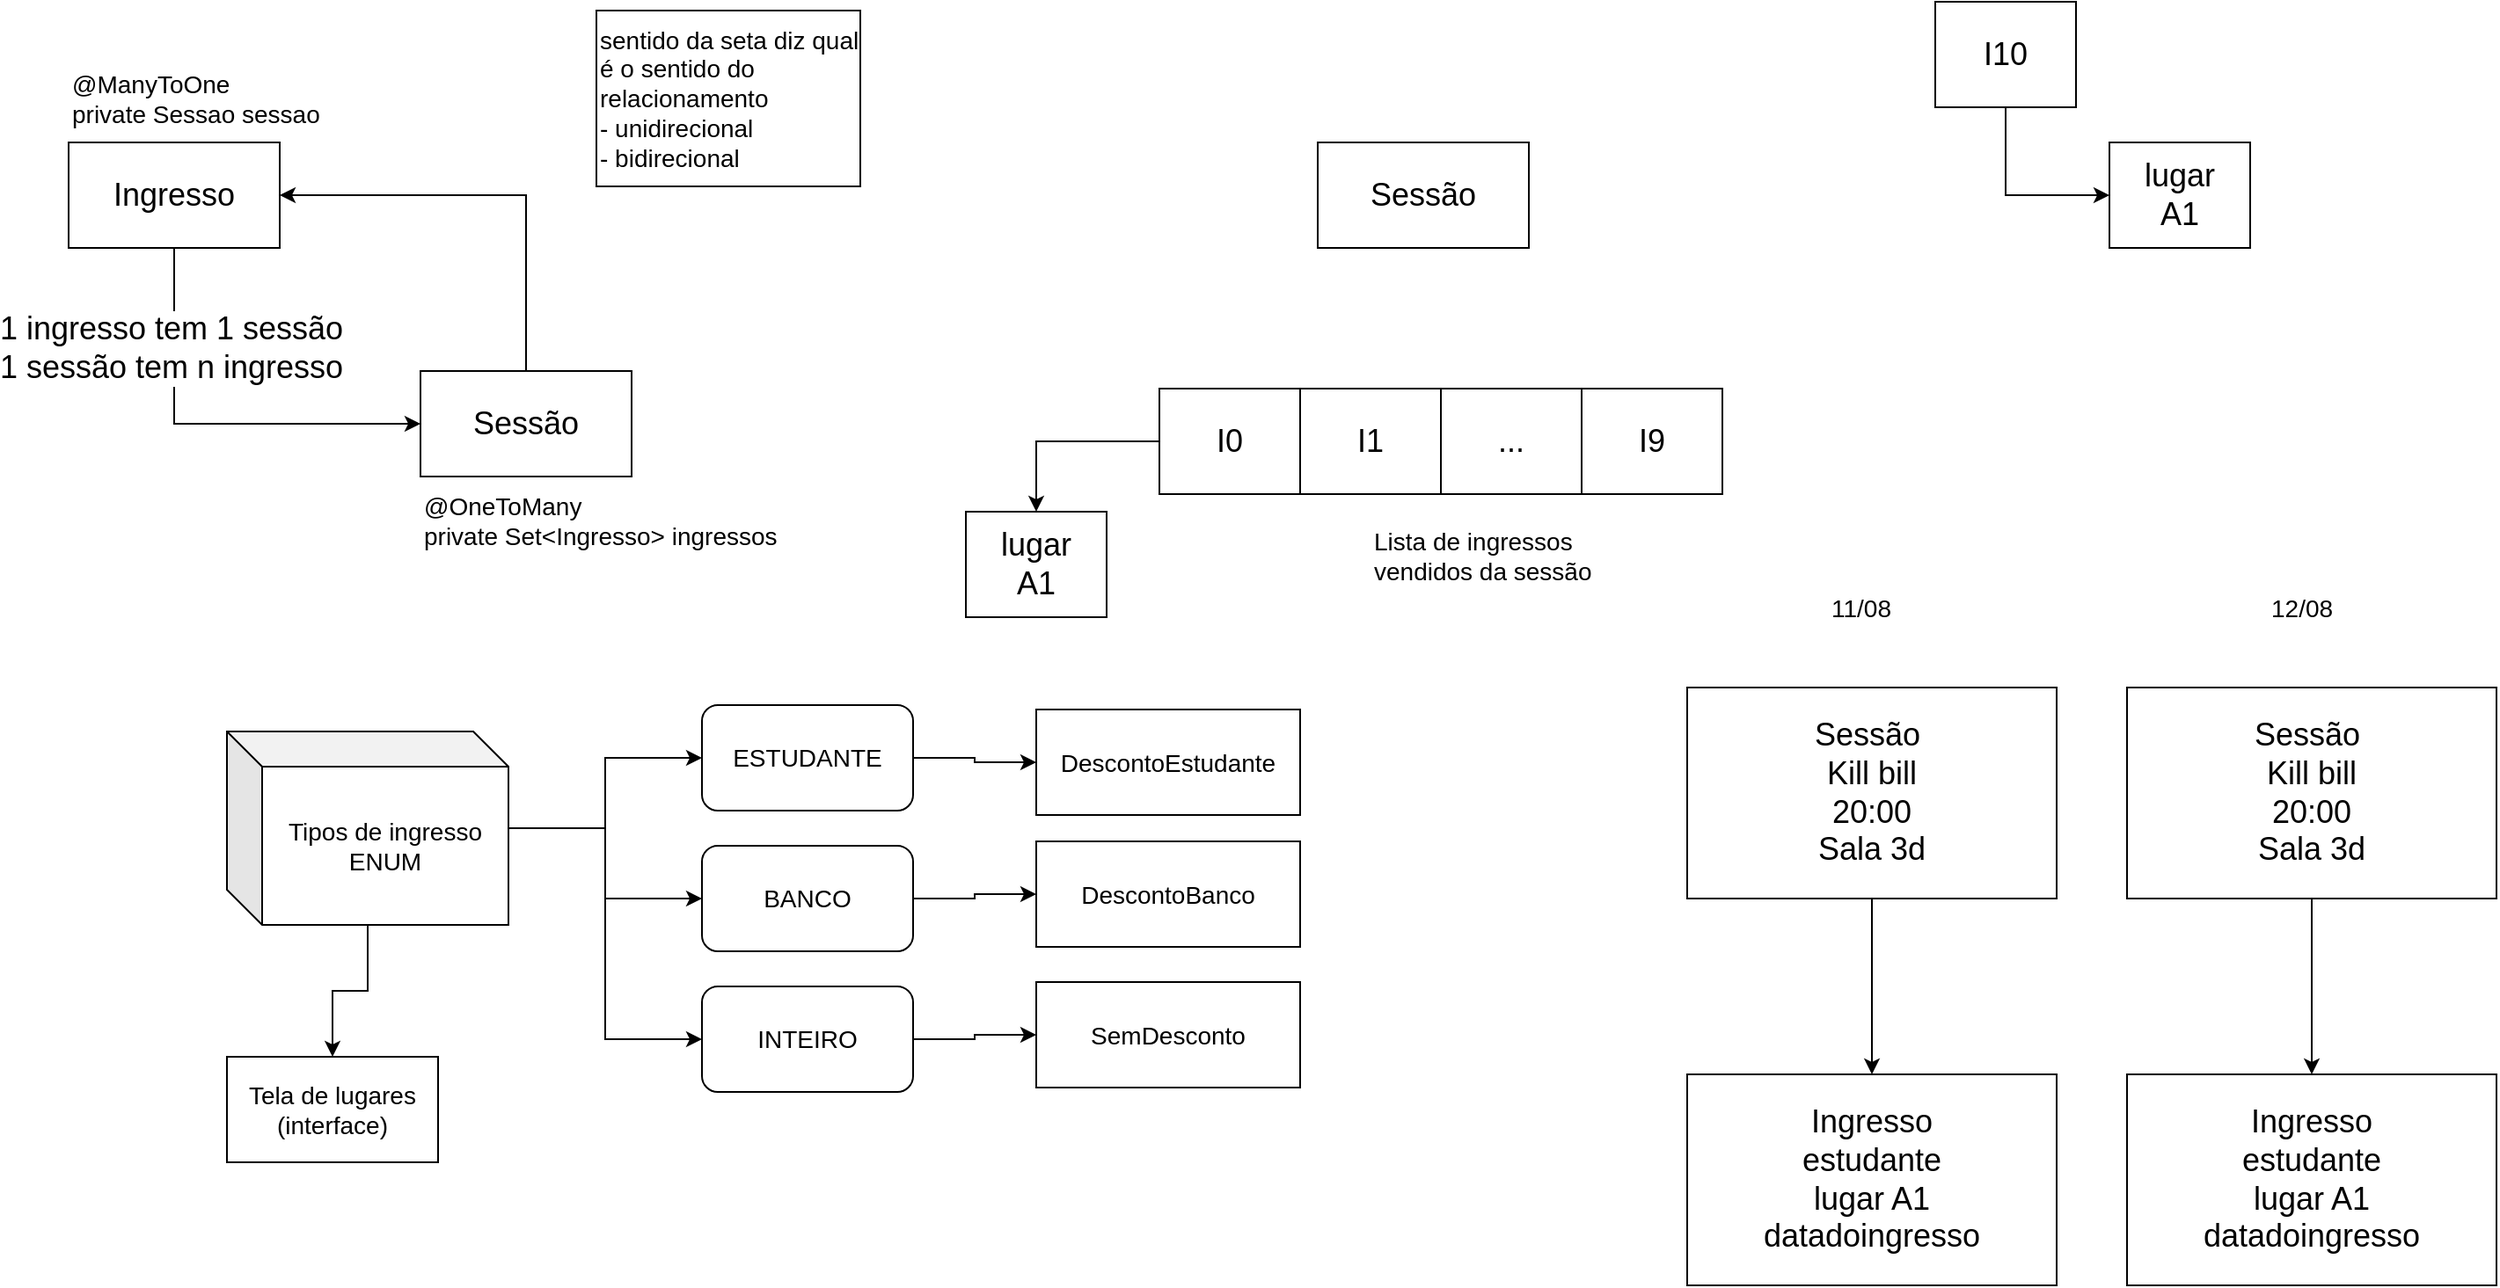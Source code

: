 <mxfile version="13.6.2" type="github">
  <diagram id="fScOhr4uVZmtf7Q8SRzn" name="Página-1">
    <mxGraphModel dx="703" dy="392" grid="1" gridSize="10" guides="1" tooltips="1" connect="1" arrows="1" fold="1" page="1" pageScale="1" pageWidth="827" pageHeight="1169" math="0" shadow="0">
      <root>
        <mxCell id="0" />
        <mxCell id="1" parent="0" />
        <mxCell id="nC3AH79ij9GL4javkzRg-3" style="edgeStyle=orthogonalEdgeStyle;rounded=0;orthogonalLoop=1;jettySize=auto;html=1;entryX=0;entryY=0.5;entryDx=0;entryDy=0;fontSize=18;exitX=0.5;exitY=1;exitDx=0;exitDy=0;" edge="1" parent="1" source="nC3AH79ij9GL4javkzRg-1" target="nC3AH79ij9GL4javkzRg-2">
          <mxGeometry relative="1" as="geometry" />
        </mxCell>
        <mxCell id="nC3AH79ij9GL4javkzRg-4" value="1 ingresso tem 1 sessão&lt;br&gt;1 sessão tem n ingresso" style="edgeLabel;html=1;align=center;verticalAlign=middle;resizable=0;points=[];fontSize=18;" vertex="1" connectable="0" parent="nC3AH79ij9GL4javkzRg-3">
          <mxGeometry x="-0.524" y="-2" relative="1" as="geometry">
            <mxPoint as="offset" />
          </mxGeometry>
        </mxCell>
        <mxCell id="nC3AH79ij9GL4javkzRg-1" value="Ingresso" style="rounded=0;whiteSpace=wrap;html=1;fontSize=18;" vertex="1" parent="1">
          <mxGeometry x="180" y="140" width="120" height="60" as="geometry" />
        </mxCell>
        <mxCell id="nC3AH79ij9GL4javkzRg-6" style="edgeStyle=orthogonalEdgeStyle;rounded=0;orthogonalLoop=1;jettySize=auto;html=1;entryX=1;entryY=0.5;entryDx=0;entryDy=0;endArrow=classic;endFill=1;fontSize=18;" edge="1" parent="1" source="nC3AH79ij9GL4javkzRg-2" target="nC3AH79ij9GL4javkzRg-1">
          <mxGeometry relative="1" as="geometry">
            <Array as="points">
              <mxPoint x="440" y="170" />
            </Array>
          </mxGeometry>
        </mxCell>
        <mxCell id="nC3AH79ij9GL4javkzRg-2" value="Sessão" style="rounded=0;whiteSpace=wrap;html=1;fontSize=18;" vertex="1" parent="1">
          <mxGeometry x="380" y="270" width="120" height="60" as="geometry" />
        </mxCell>
        <mxCell id="nC3AH79ij9GL4javkzRg-7" value="sentido da seta diz qual é o sentido do relacionamento&lt;br&gt;- unidirecional&lt;br&gt;- bidirecional" style="rounded=0;whiteSpace=wrap;html=1;fontSize=14;align=left;" vertex="1" parent="1">
          <mxGeometry x="480" y="65" width="150" height="100" as="geometry" />
        </mxCell>
        <mxCell id="nC3AH79ij9GL4javkzRg-8" value="@ManyToOne&lt;br&gt;private Sessao sessao" style="text;html=1;strokeColor=none;fillColor=none;align=left;verticalAlign=middle;whiteSpace=wrap;rounded=0;fontSize=14;" vertex="1" parent="1">
          <mxGeometry x="180" y="100" width="150" height="30" as="geometry" />
        </mxCell>
        <mxCell id="nC3AH79ij9GL4javkzRg-10" value="@OneToMany&lt;br&gt;private Set&amp;lt;Ingresso&amp;gt; ingressos" style="text;html=1;strokeColor=none;fillColor=none;align=left;verticalAlign=middle;whiteSpace=wrap;rounded=0;fontSize=14;" vertex="1" parent="1">
          <mxGeometry x="380" y="340" width="220" height="30" as="geometry" />
        </mxCell>
        <mxCell id="nC3AH79ij9GL4javkzRg-11" value="Sessão" style="rounded=0;whiteSpace=wrap;html=1;fontSize=18;" vertex="1" parent="1">
          <mxGeometry x="890" y="140" width="120" height="60" as="geometry" />
        </mxCell>
        <mxCell id="nC3AH79ij9GL4javkzRg-18" style="edgeStyle=orthogonalEdgeStyle;rounded=0;orthogonalLoop=1;jettySize=auto;html=1;entryX=0.5;entryY=0;entryDx=0;entryDy=0;endArrow=classic;endFill=1;fontSize=14;" edge="1" parent="1" source="nC3AH79ij9GL4javkzRg-12" target="nC3AH79ij9GL4javkzRg-17">
          <mxGeometry relative="1" as="geometry" />
        </mxCell>
        <mxCell id="nC3AH79ij9GL4javkzRg-12" value="I0" style="rounded=0;whiteSpace=wrap;html=1;fontSize=18;" vertex="1" parent="1">
          <mxGeometry x="800" y="280" width="80" height="60" as="geometry" />
        </mxCell>
        <mxCell id="nC3AH79ij9GL4javkzRg-13" value="I1" style="rounded=0;whiteSpace=wrap;html=1;fontSize=18;" vertex="1" parent="1">
          <mxGeometry x="880" y="280" width="80" height="60" as="geometry" />
        </mxCell>
        <mxCell id="nC3AH79ij9GL4javkzRg-14" value="..." style="rounded=0;whiteSpace=wrap;html=1;fontSize=18;" vertex="1" parent="1">
          <mxGeometry x="960" y="280" width="80" height="60" as="geometry" />
        </mxCell>
        <mxCell id="nC3AH79ij9GL4javkzRg-15" value="I9" style="rounded=0;whiteSpace=wrap;html=1;fontSize=18;" vertex="1" parent="1">
          <mxGeometry x="1040" y="280" width="80" height="60" as="geometry" />
        </mxCell>
        <mxCell id="nC3AH79ij9GL4javkzRg-16" value="Lista de ingressos vendidos da sessão" style="text;html=1;strokeColor=none;fillColor=none;align=left;verticalAlign=middle;whiteSpace=wrap;rounded=0;fontSize=14;" vertex="1" parent="1">
          <mxGeometry x="920" y="350" width="140" height="50" as="geometry" />
        </mxCell>
        <mxCell id="nC3AH79ij9GL4javkzRg-17" value="lugar&lt;br&gt;A1" style="rounded=0;whiteSpace=wrap;html=1;fontSize=18;" vertex="1" parent="1">
          <mxGeometry x="690" y="350" width="80" height="60" as="geometry" />
        </mxCell>
        <mxCell id="nC3AH79ij9GL4javkzRg-25" style="edgeStyle=orthogonalEdgeStyle;rounded=0;orthogonalLoop=1;jettySize=auto;html=1;entryX=0.5;entryY=0;entryDx=0;entryDy=0;endArrow=classic;endFill=1;fontSize=14;" edge="1" parent="1" source="nC3AH79ij9GL4javkzRg-19" target="nC3AH79ij9GL4javkzRg-20">
          <mxGeometry relative="1" as="geometry" />
        </mxCell>
        <mxCell id="nC3AH79ij9GL4javkzRg-19" value="Sessão&amp;nbsp;&lt;br&gt;Kill bill&lt;br&gt;20:00&lt;br&gt;Sala 3d" style="rounded=0;whiteSpace=wrap;html=1;fontSize=18;" vertex="1" parent="1">
          <mxGeometry x="1100" y="450" width="210" height="120" as="geometry" />
        </mxCell>
        <mxCell id="nC3AH79ij9GL4javkzRg-20" value="Ingresso&lt;br&gt;estudante&lt;br&gt;lugar A1&lt;br&gt;datadoingresso" style="rounded=0;whiteSpace=wrap;html=1;fontSize=18;" vertex="1" parent="1">
          <mxGeometry x="1100" y="670" width="210" height="120" as="geometry" />
        </mxCell>
        <mxCell id="nC3AH79ij9GL4javkzRg-21" value="11/08" style="text;html=1;strokeColor=none;fillColor=none;align=left;verticalAlign=middle;whiteSpace=wrap;rounded=0;fontSize=14;" vertex="1" parent="1">
          <mxGeometry x="1180" y="380" width="50" height="50" as="geometry" />
        </mxCell>
        <mxCell id="nC3AH79ij9GL4javkzRg-26" style="edgeStyle=orthogonalEdgeStyle;rounded=0;orthogonalLoop=1;jettySize=auto;html=1;endArrow=classic;endFill=1;fontSize=14;" edge="1" parent="1" source="nC3AH79ij9GL4javkzRg-22" target="nC3AH79ij9GL4javkzRg-24">
          <mxGeometry relative="1" as="geometry" />
        </mxCell>
        <mxCell id="nC3AH79ij9GL4javkzRg-22" value="Sessão&amp;nbsp;&lt;br&gt;Kill bill&lt;br&gt;20:00&lt;br&gt;Sala 3d" style="rounded=0;whiteSpace=wrap;html=1;fontSize=18;" vertex="1" parent="1">
          <mxGeometry x="1350" y="450" width="210" height="120" as="geometry" />
        </mxCell>
        <mxCell id="nC3AH79ij9GL4javkzRg-23" value="12/08" style="text;html=1;strokeColor=none;fillColor=none;align=left;verticalAlign=middle;whiteSpace=wrap;rounded=0;fontSize=14;" vertex="1" parent="1">
          <mxGeometry x="1430" y="380" width="50" height="50" as="geometry" />
        </mxCell>
        <mxCell id="nC3AH79ij9GL4javkzRg-24" value="Ingresso&lt;br&gt;estudante&lt;br&gt;lugar A1&lt;br&gt;datadoingresso" style="rounded=0;whiteSpace=wrap;html=1;fontSize=18;" vertex="1" parent="1">
          <mxGeometry x="1350" y="670" width="210" height="120" as="geometry" />
        </mxCell>
        <mxCell id="nC3AH79ij9GL4javkzRg-29" style="edgeStyle=orthogonalEdgeStyle;rounded=0;orthogonalLoop=1;jettySize=auto;html=1;entryX=0;entryY=0.5;entryDx=0;entryDy=0;endArrow=classic;endFill=1;fontSize=14;exitX=0.5;exitY=1;exitDx=0;exitDy=0;" edge="1" parent="1" source="nC3AH79ij9GL4javkzRg-27" target="nC3AH79ij9GL4javkzRg-28">
          <mxGeometry relative="1" as="geometry" />
        </mxCell>
        <mxCell id="nC3AH79ij9GL4javkzRg-27" value="I10" style="rounded=0;whiteSpace=wrap;html=1;fontSize=18;" vertex="1" parent="1">
          <mxGeometry x="1241" y="60" width="80" height="60" as="geometry" />
        </mxCell>
        <mxCell id="nC3AH79ij9GL4javkzRg-28" value="lugar&lt;br&gt;A1" style="rounded=0;whiteSpace=wrap;html=1;fontSize=18;" vertex="1" parent="1">
          <mxGeometry x="1340" y="140" width="80" height="60" as="geometry" />
        </mxCell>
        <mxCell id="nC3AH79ij9GL4javkzRg-30" value="Tela de lugares&lt;br&gt;(interface)" style="rounded=0;whiteSpace=wrap;html=1;fontSize=14;align=center;" vertex="1" parent="1">
          <mxGeometry x="270" y="660" width="120" height="60" as="geometry" />
        </mxCell>
        <mxCell id="nC3AH79ij9GL4javkzRg-32" style="edgeStyle=orthogonalEdgeStyle;rounded=0;orthogonalLoop=1;jettySize=auto;html=1;endArrow=classic;endFill=1;fontSize=14;" edge="1" parent="1" source="nC3AH79ij9GL4javkzRg-31" target="nC3AH79ij9GL4javkzRg-30">
          <mxGeometry relative="1" as="geometry" />
        </mxCell>
        <mxCell id="nC3AH79ij9GL4javkzRg-42" style="edgeStyle=orthogonalEdgeStyle;rounded=0;orthogonalLoop=1;jettySize=auto;html=1;entryX=0;entryY=0.5;entryDx=0;entryDy=0;endArrow=classic;endFill=1;fontSize=14;" edge="1" parent="1" source="nC3AH79ij9GL4javkzRg-31" target="nC3AH79ij9GL4javkzRg-36">
          <mxGeometry relative="1" as="geometry" />
        </mxCell>
        <mxCell id="nC3AH79ij9GL4javkzRg-43" style="edgeStyle=orthogonalEdgeStyle;rounded=0;orthogonalLoop=1;jettySize=auto;html=1;endArrow=classic;endFill=1;fontSize=14;" edge="1" parent="1" source="nC3AH79ij9GL4javkzRg-31" target="nC3AH79ij9GL4javkzRg-37">
          <mxGeometry relative="1" as="geometry" />
        </mxCell>
        <mxCell id="nC3AH79ij9GL4javkzRg-44" style="edgeStyle=orthogonalEdgeStyle;rounded=0;orthogonalLoop=1;jettySize=auto;html=1;entryX=0;entryY=0.5;entryDx=0;entryDy=0;endArrow=classic;endFill=1;fontSize=14;" edge="1" parent="1" source="nC3AH79ij9GL4javkzRg-31" target="nC3AH79ij9GL4javkzRg-38">
          <mxGeometry relative="1" as="geometry" />
        </mxCell>
        <mxCell id="nC3AH79ij9GL4javkzRg-31" value="Tipos de ingresso&lt;br&gt;ENUM" style="shape=cube;whiteSpace=wrap;html=1;boundedLbl=1;backgroundOutline=1;darkOpacity=0.05;darkOpacity2=0.1;fontSize=14;align=center;" vertex="1" parent="1">
          <mxGeometry x="270" y="475" width="160" height="110" as="geometry" />
        </mxCell>
        <mxCell id="nC3AH79ij9GL4javkzRg-33" value="DescontoEstudante" style="rounded=0;whiteSpace=wrap;html=1;fontSize=14;align=center;" vertex="1" parent="1">
          <mxGeometry x="730" y="462.5" width="150" height="60" as="geometry" />
        </mxCell>
        <mxCell id="nC3AH79ij9GL4javkzRg-34" value="DescontoBanco" style="rounded=0;whiteSpace=wrap;html=1;fontSize=14;align=center;" vertex="1" parent="1">
          <mxGeometry x="730" y="537.5" width="150" height="60" as="geometry" />
        </mxCell>
        <mxCell id="nC3AH79ij9GL4javkzRg-35" value="SemDesconto" style="rounded=0;whiteSpace=wrap;html=1;fontSize=14;align=center;" vertex="1" parent="1">
          <mxGeometry x="730" y="617.5" width="150" height="60" as="geometry" />
        </mxCell>
        <mxCell id="nC3AH79ij9GL4javkzRg-39" style="edgeStyle=orthogonalEdgeStyle;rounded=0;orthogonalLoop=1;jettySize=auto;html=1;entryX=0;entryY=0.5;entryDx=0;entryDy=0;endArrow=classic;endFill=1;fontSize=14;" edge="1" parent="1" source="nC3AH79ij9GL4javkzRg-36" target="nC3AH79ij9GL4javkzRg-33">
          <mxGeometry relative="1" as="geometry" />
        </mxCell>
        <mxCell id="nC3AH79ij9GL4javkzRg-36" value="ESTUDANTE" style="rounded=1;whiteSpace=wrap;html=1;fontSize=14;align=center;" vertex="1" parent="1">
          <mxGeometry x="540" y="460" width="120" height="60" as="geometry" />
        </mxCell>
        <mxCell id="nC3AH79ij9GL4javkzRg-40" style="edgeStyle=orthogonalEdgeStyle;rounded=0;orthogonalLoop=1;jettySize=auto;html=1;endArrow=classic;endFill=1;fontSize=14;" edge="1" parent="1" source="nC3AH79ij9GL4javkzRg-37" target="nC3AH79ij9GL4javkzRg-34">
          <mxGeometry relative="1" as="geometry" />
        </mxCell>
        <mxCell id="nC3AH79ij9GL4javkzRg-37" value="BANCO" style="rounded=1;whiteSpace=wrap;html=1;fontSize=14;align=center;" vertex="1" parent="1">
          <mxGeometry x="540" y="540" width="120" height="60" as="geometry" />
        </mxCell>
        <mxCell id="nC3AH79ij9GL4javkzRg-41" style="edgeStyle=orthogonalEdgeStyle;rounded=0;orthogonalLoop=1;jettySize=auto;html=1;entryX=0;entryY=0.5;entryDx=0;entryDy=0;endArrow=classic;endFill=1;fontSize=14;" edge="1" parent="1" source="nC3AH79ij9GL4javkzRg-38" target="nC3AH79ij9GL4javkzRg-35">
          <mxGeometry relative="1" as="geometry" />
        </mxCell>
        <mxCell id="nC3AH79ij9GL4javkzRg-38" value="INTEIRO" style="rounded=1;whiteSpace=wrap;html=1;fontSize=14;align=center;" vertex="1" parent="1">
          <mxGeometry x="540" y="620" width="120" height="60" as="geometry" />
        </mxCell>
      </root>
    </mxGraphModel>
  </diagram>
</mxfile>
